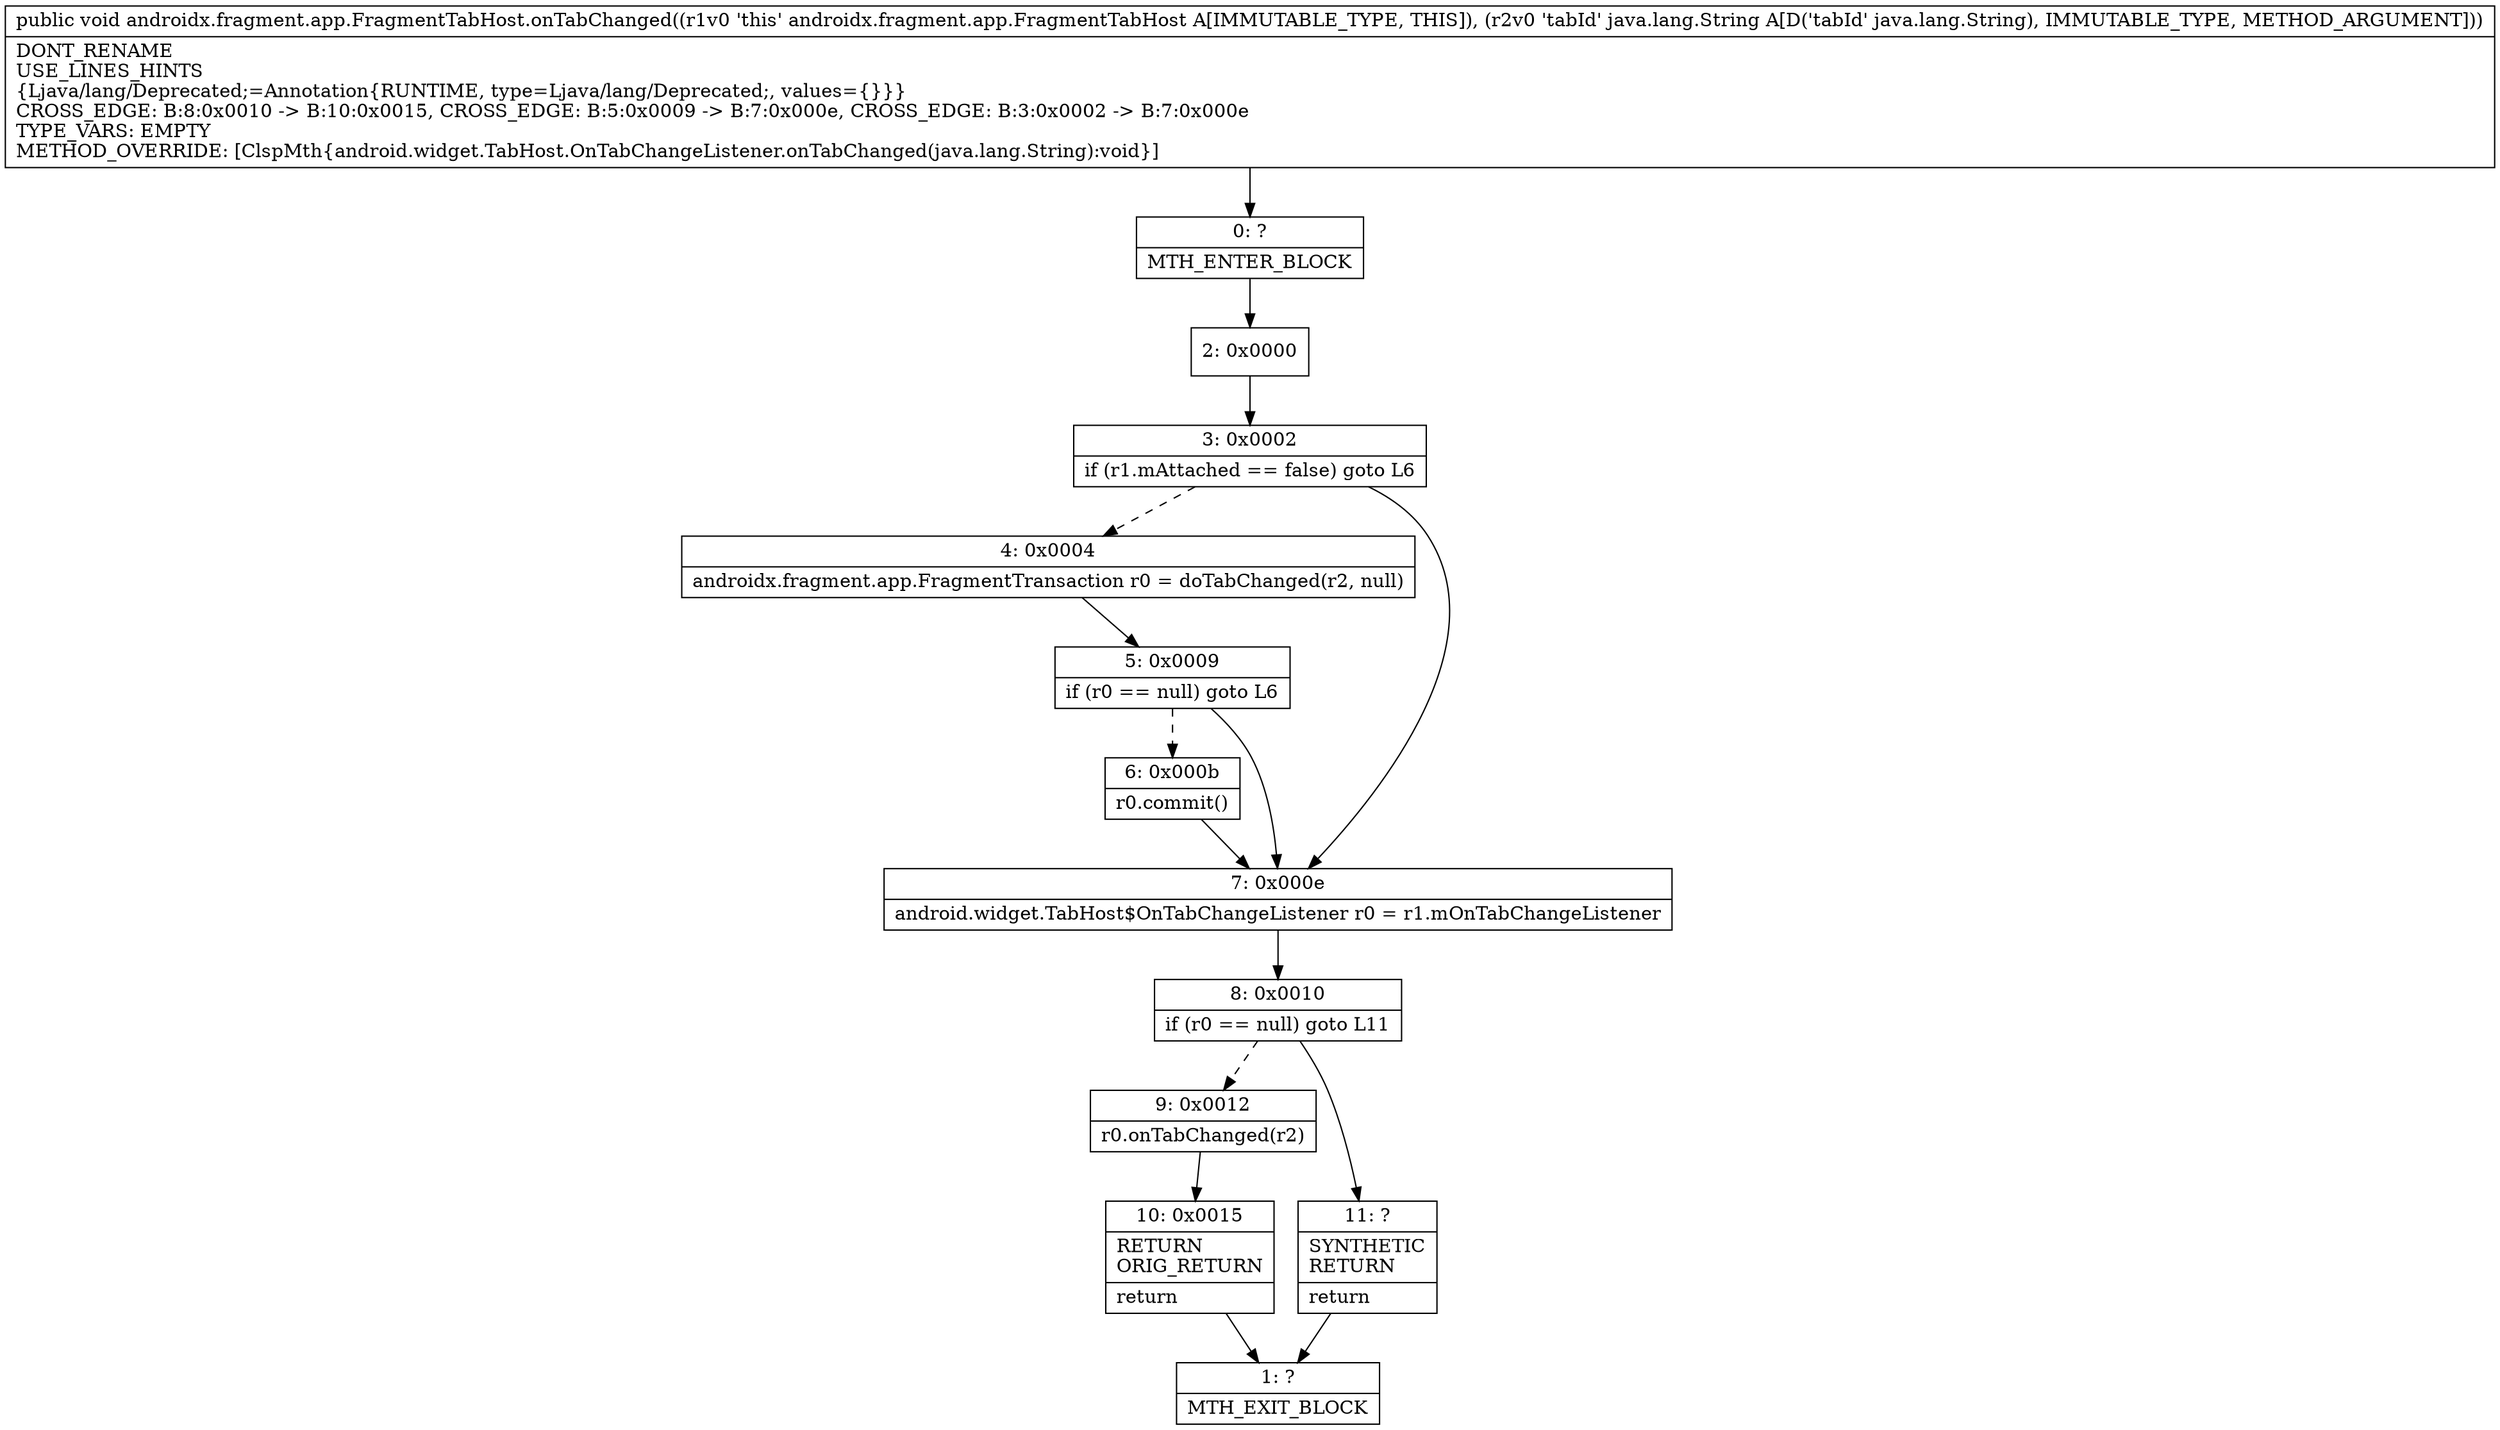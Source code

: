 digraph "CFG forandroidx.fragment.app.FragmentTabHost.onTabChanged(Ljava\/lang\/String;)V" {
Node_0 [shape=record,label="{0\:\ ?|MTH_ENTER_BLOCK\l}"];
Node_2 [shape=record,label="{2\:\ 0x0000}"];
Node_3 [shape=record,label="{3\:\ 0x0002|if (r1.mAttached == false) goto L6\l}"];
Node_4 [shape=record,label="{4\:\ 0x0004|androidx.fragment.app.FragmentTransaction r0 = doTabChanged(r2, null)\l}"];
Node_5 [shape=record,label="{5\:\ 0x0009|if (r0 == null) goto L6\l}"];
Node_6 [shape=record,label="{6\:\ 0x000b|r0.commit()\l}"];
Node_7 [shape=record,label="{7\:\ 0x000e|android.widget.TabHost$OnTabChangeListener r0 = r1.mOnTabChangeListener\l}"];
Node_8 [shape=record,label="{8\:\ 0x0010|if (r0 == null) goto L11\l}"];
Node_9 [shape=record,label="{9\:\ 0x0012|r0.onTabChanged(r2)\l}"];
Node_10 [shape=record,label="{10\:\ 0x0015|RETURN\lORIG_RETURN\l|return\l}"];
Node_1 [shape=record,label="{1\:\ ?|MTH_EXIT_BLOCK\l}"];
Node_11 [shape=record,label="{11\:\ ?|SYNTHETIC\lRETURN\l|return\l}"];
MethodNode[shape=record,label="{public void androidx.fragment.app.FragmentTabHost.onTabChanged((r1v0 'this' androidx.fragment.app.FragmentTabHost A[IMMUTABLE_TYPE, THIS]), (r2v0 'tabId' java.lang.String A[D('tabId' java.lang.String), IMMUTABLE_TYPE, METHOD_ARGUMENT]))  | DONT_RENAME\lUSE_LINES_HINTS\l\{Ljava\/lang\/Deprecated;=Annotation\{RUNTIME, type=Ljava\/lang\/Deprecated;, values=\{\}\}\}\lCROSS_EDGE: B:8:0x0010 \-\> B:10:0x0015, CROSS_EDGE: B:5:0x0009 \-\> B:7:0x000e, CROSS_EDGE: B:3:0x0002 \-\> B:7:0x000e\lTYPE_VARS: EMPTY\lMETHOD_OVERRIDE: [ClspMth\{android.widget.TabHost.OnTabChangeListener.onTabChanged(java.lang.String):void\}]\l}"];
MethodNode -> Node_0;Node_0 -> Node_2;
Node_2 -> Node_3;
Node_3 -> Node_4[style=dashed];
Node_3 -> Node_7;
Node_4 -> Node_5;
Node_5 -> Node_6[style=dashed];
Node_5 -> Node_7;
Node_6 -> Node_7;
Node_7 -> Node_8;
Node_8 -> Node_9[style=dashed];
Node_8 -> Node_11;
Node_9 -> Node_10;
Node_10 -> Node_1;
Node_11 -> Node_1;
}

